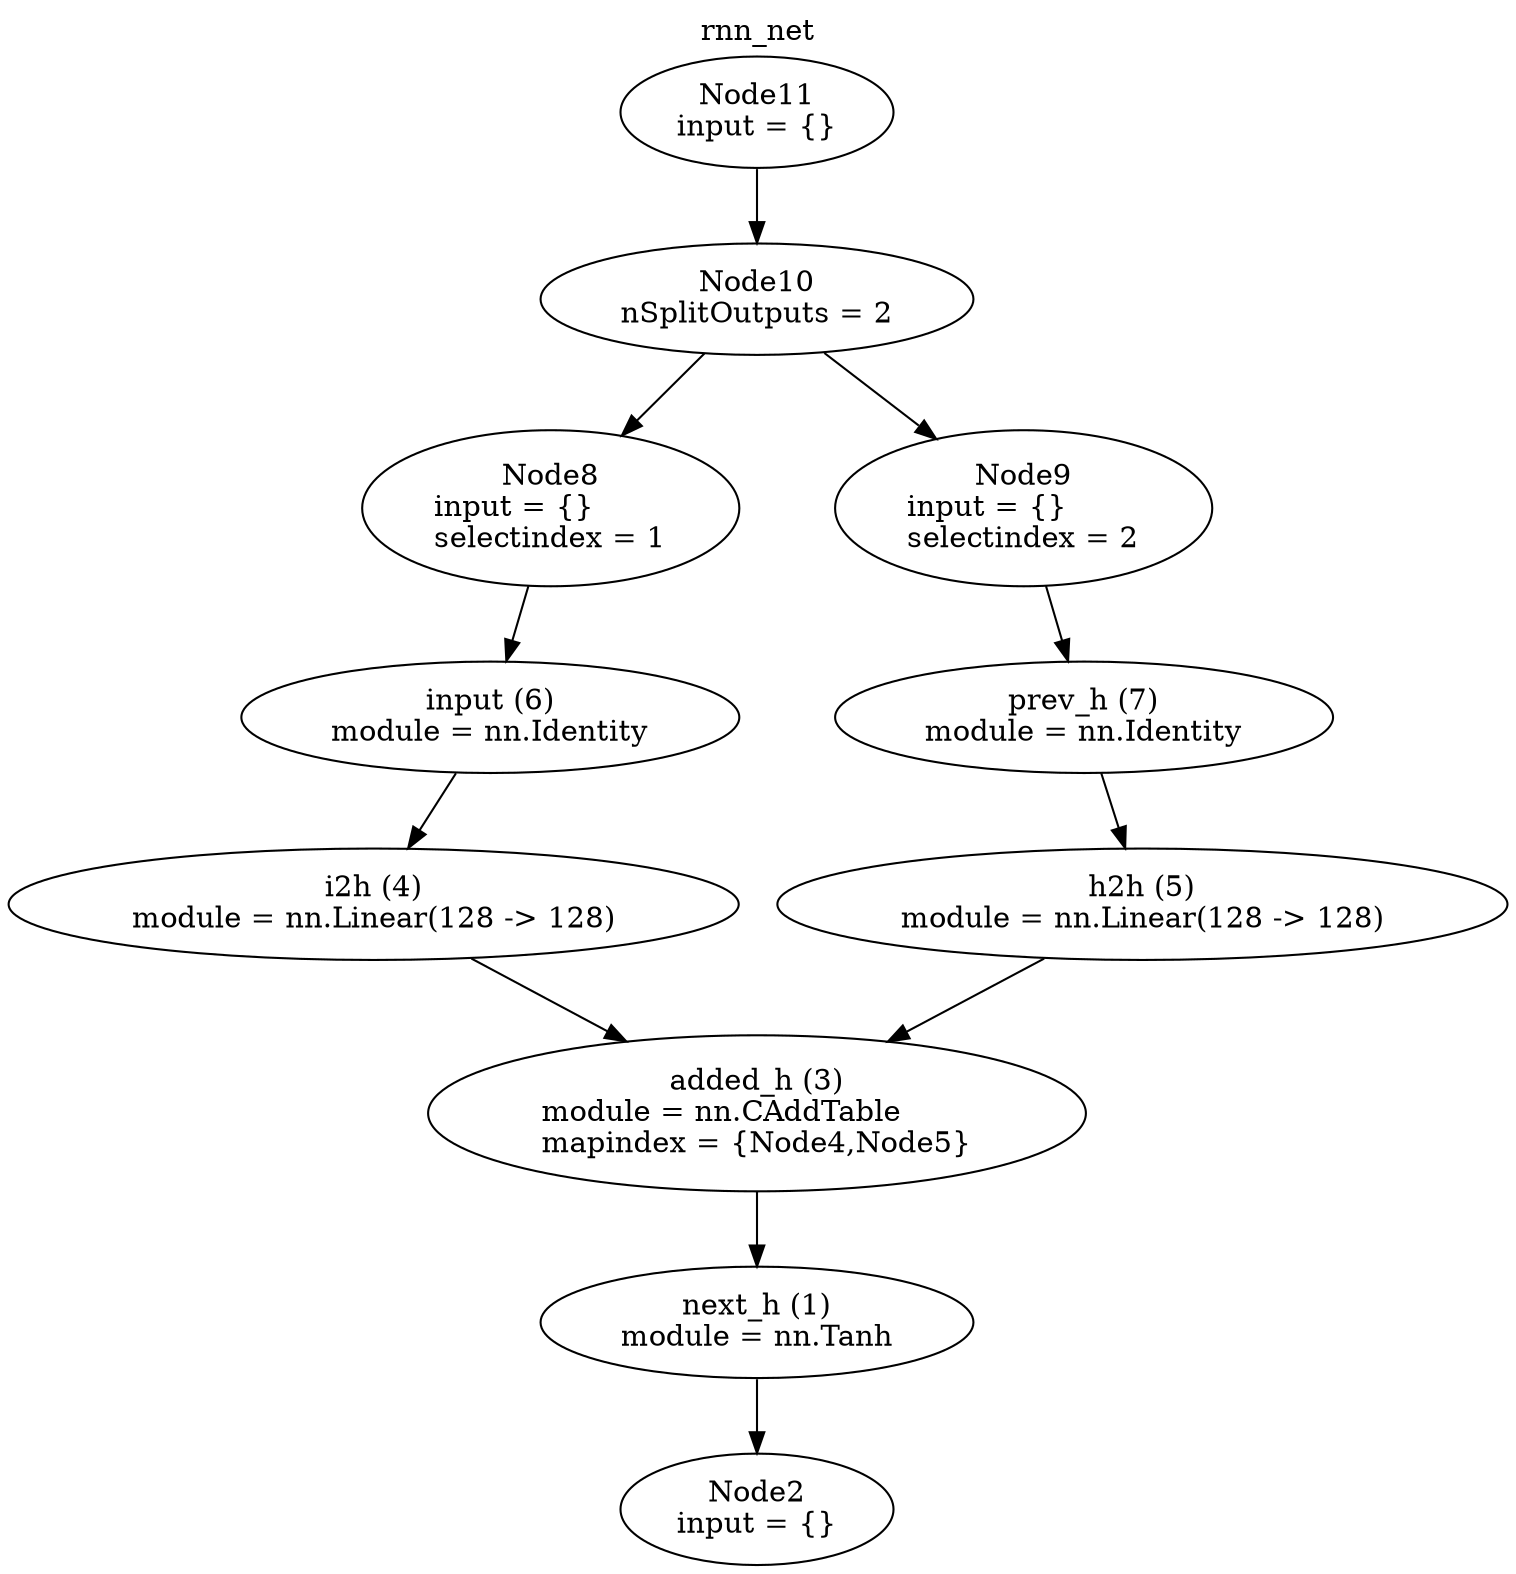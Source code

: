 digraph G {
labelloc="t";
label="rnn_net";
node [shape = oval]; 
n1[label="next_h (1)\nmodule = nn.Tanh" tooltip="[[string \"function get_rnn(input_size, rnn_size)...\"]]:11"];
n2[label="Node2\ninput = {}" tooltip="[[C]]:-1"];
n3[label="added_h (3)\nmodule = nn.CAddTable\lmapindex = {Node4,Node5}" tooltip="[[string \"function get_rnn(input_size, rnn_size)...\"]]:10"];
n4[label="i2h (4)\nmodule = nn.Linear(128 -> 128)" tooltip="[[string \"function get_rnn(input_size, rnn_size)...\"]]:8"];
n5[label="h2h (5)\nmodule = nn.Linear(128 -> 128)" tooltip="[[string \"function get_rnn(input_size, rnn_size)...\"]]:9"];
n6[label="input (6)\nmodule = nn.Identity" tooltip="[[string \"function get_rnn(input_size, rnn_size)...\"]]:4"];
n7[label="prev_h (7)\nmodule = nn.Identity" tooltip="[[string \"function get_rnn(input_size, rnn_size)...\"]]:5"];
n8[label="Node8\ninput = {}\lselectindex = 1" tooltip="[[C]]:-1-1"];
n9[label="Node9\ninput = {}\lselectindex = 2" tooltip="[[C]]:-1-2"];
n10[label="Node10\nnSplitOutputs = 2" tooltip="[[C]]:-1-mnode"];
n11[label="Node11\ninput = {}" tooltip="[[C]]:-1"];
n1 -> n2;
n3 -> n1;
n4 -> n3;
n5 -> n3;
n6 -> n4;
n7 -> n5;
n8 -> n6;
n9 -> n7;
n10 -> n8;
n10 -> n9;
n11 -> n10;
}